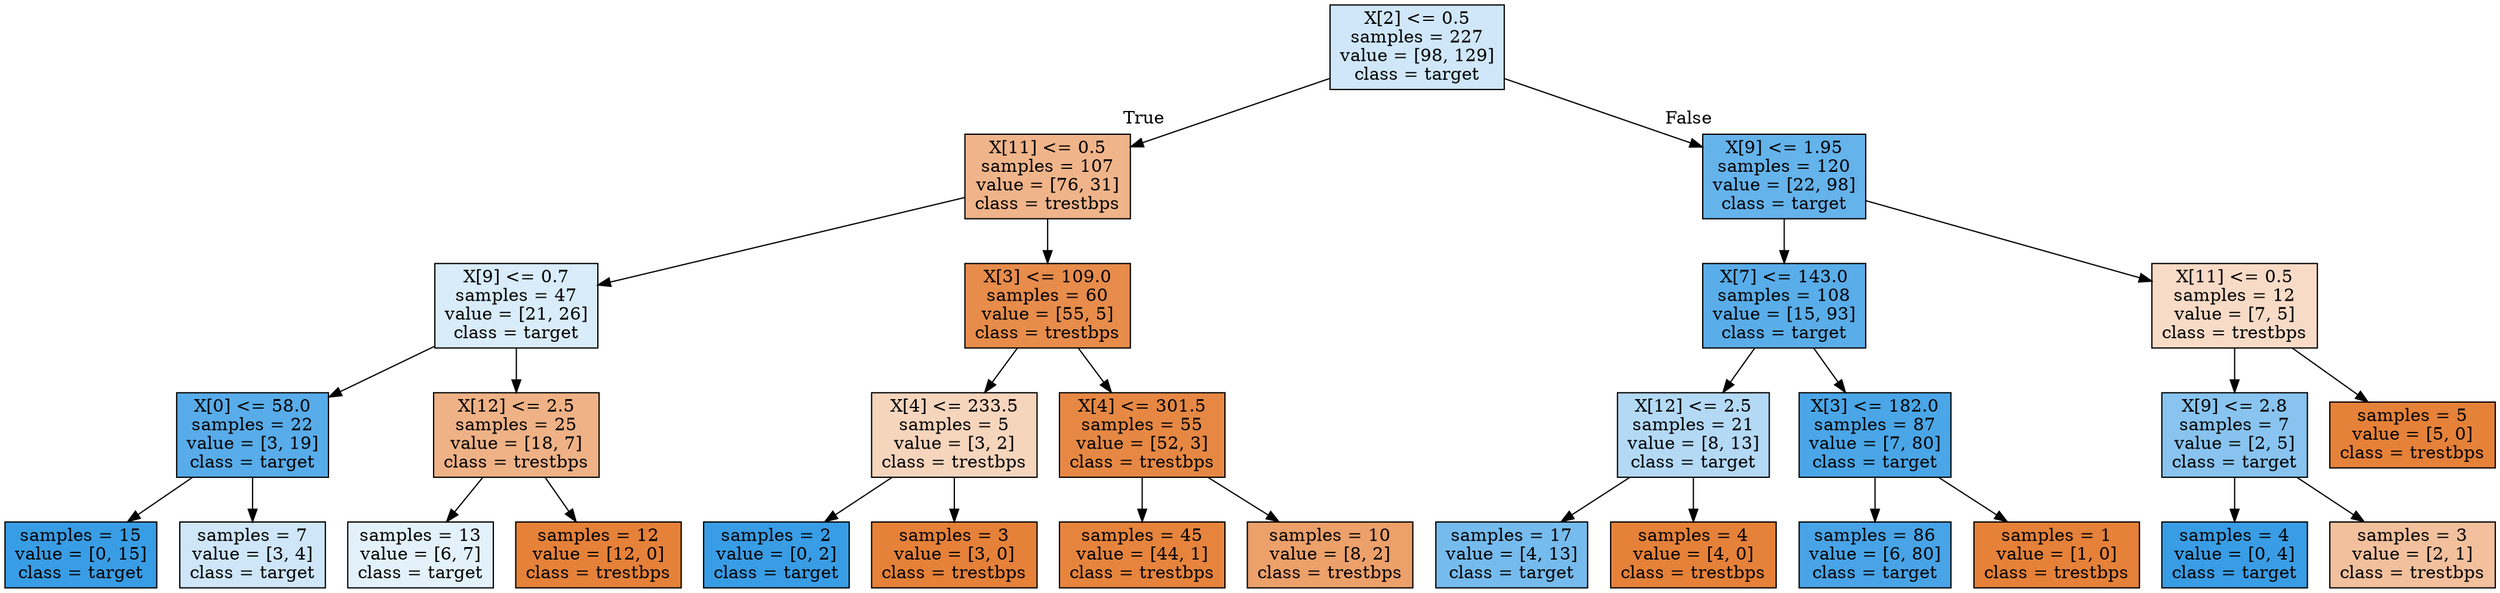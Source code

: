 digraph Tree {
node [shape=box, style="filled", color="black"] ;
0 [label="X[2] <= 0.5\nsamples = 227\nvalue = [98, 129]\nclass = target", fillcolor="#cfe7f9"] ;
1 [label="X[11] <= 0.5\nsamples = 107\nvalue = [76, 31]\nclass = trestbps", fillcolor="#f0b48a"] ;
0 -> 1 [labeldistance=2.5, labelangle=45, headlabel="True"] ;
2 [label="X[9] <= 0.7\nsamples = 47\nvalue = [21, 26]\nclass = target", fillcolor="#d9ecfa"] ;
1 -> 2 ;
3 [label="X[0] <= 58.0\nsamples = 22\nvalue = [3, 19]\nclass = target", fillcolor="#58ace9"] ;
2 -> 3 ;
4 [label="samples = 15\nvalue = [0, 15]\nclass = target", fillcolor="#399de5"] ;
3 -> 4 ;
5 [label="samples = 7\nvalue = [3, 4]\nclass = target", fillcolor="#cee6f8"] ;
3 -> 5 ;
6 [label="X[12] <= 2.5\nsamples = 25\nvalue = [18, 7]\nclass = trestbps", fillcolor="#efb286"] ;
2 -> 6 ;
7 [label="samples = 13\nvalue = [6, 7]\nclass = target", fillcolor="#e3f1fb"] ;
6 -> 7 ;
8 [label="samples = 12\nvalue = [12, 0]\nclass = trestbps", fillcolor="#e58139"] ;
6 -> 8 ;
9 [label="X[3] <= 109.0\nsamples = 60\nvalue = [55, 5]\nclass = trestbps", fillcolor="#e78c4b"] ;
1 -> 9 ;
10 [label="X[4] <= 233.5\nsamples = 5\nvalue = [3, 2]\nclass = trestbps", fillcolor="#f6d5bd"] ;
9 -> 10 ;
11 [label="samples = 2\nvalue = [0, 2]\nclass = target", fillcolor="#399de5"] ;
10 -> 11 ;
12 [label="samples = 3\nvalue = [3, 0]\nclass = trestbps", fillcolor="#e58139"] ;
10 -> 12 ;
13 [label="X[4] <= 301.5\nsamples = 55\nvalue = [52, 3]\nclass = trestbps", fillcolor="#e68844"] ;
9 -> 13 ;
14 [label="samples = 45\nvalue = [44, 1]\nclass = trestbps", fillcolor="#e6843d"] ;
13 -> 14 ;
15 [label="samples = 10\nvalue = [8, 2]\nclass = trestbps", fillcolor="#eca06a"] ;
13 -> 15 ;
16 [label="X[9] <= 1.95\nsamples = 120\nvalue = [22, 98]\nclass = target", fillcolor="#65b3eb"] ;
0 -> 16 [labeldistance=2.5, labelangle=-45, headlabel="False"] ;
17 [label="X[7] <= 143.0\nsamples = 108\nvalue = [15, 93]\nclass = target", fillcolor="#59ade9"] ;
16 -> 17 ;
18 [label="X[12] <= 2.5\nsamples = 21\nvalue = [8, 13]\nclass = target", fillcolor="#b3d9f5"] ;
17 -> 18 ;
19 [label="samples = 17\nvalue = [4, 13]\nclass = target", fillcolor="#76bbed"] ;
18 -> 19 ;
20 [label="samples = 4\nvalue = [4, 0]\nclass = trestbps", fillcolor="#e58139"] ;
18 -> 20 ;
21 [label="X[3] <= 182.0\nsamples = 87\nvalue = [7, 80]\nclass = target", fillcolor="#4aa6e7"] ;
17 -> 21 ;
22 [label="samples = 86\nvalue = [6, 80]\nclass = target", fillcolor="#48a4e7"] ;
21 -> 22 ;
23 [label="samples = 1\nvalue = [1, 0]\nclass = trestbps", fillcolor="#e58139"] ;
21 -> 23 ;
24 [label="X[11] <= 0.5\nsamples = 12\nvalue = [7, 5]\nclass = trestbps", fillcolor="#f8dbc6"] ;
16 -> 24 ;
25 [label="X[9] <= 2.8\nsamples = 7\nvalue = [2, 5]\nclass = target", fillcolor="#88c4ef"] ;
24 -> 25 ;
26 [label="samples = 4\nvalue = [0, 4]\nclass = target", fillcolor="#399de5"] ;
25 -> 26 ;
27 [label="samples = 3\nvalue = [2, 1]\nclass = trestbps", fillcolor="#f2c09c"] ;
25 -> 27 ;
28 [label="samples = 5\nvalue = [5, 0]\nclass = trestbps", fillcolor="#e58139"] ;
24 -> 28 ;
}